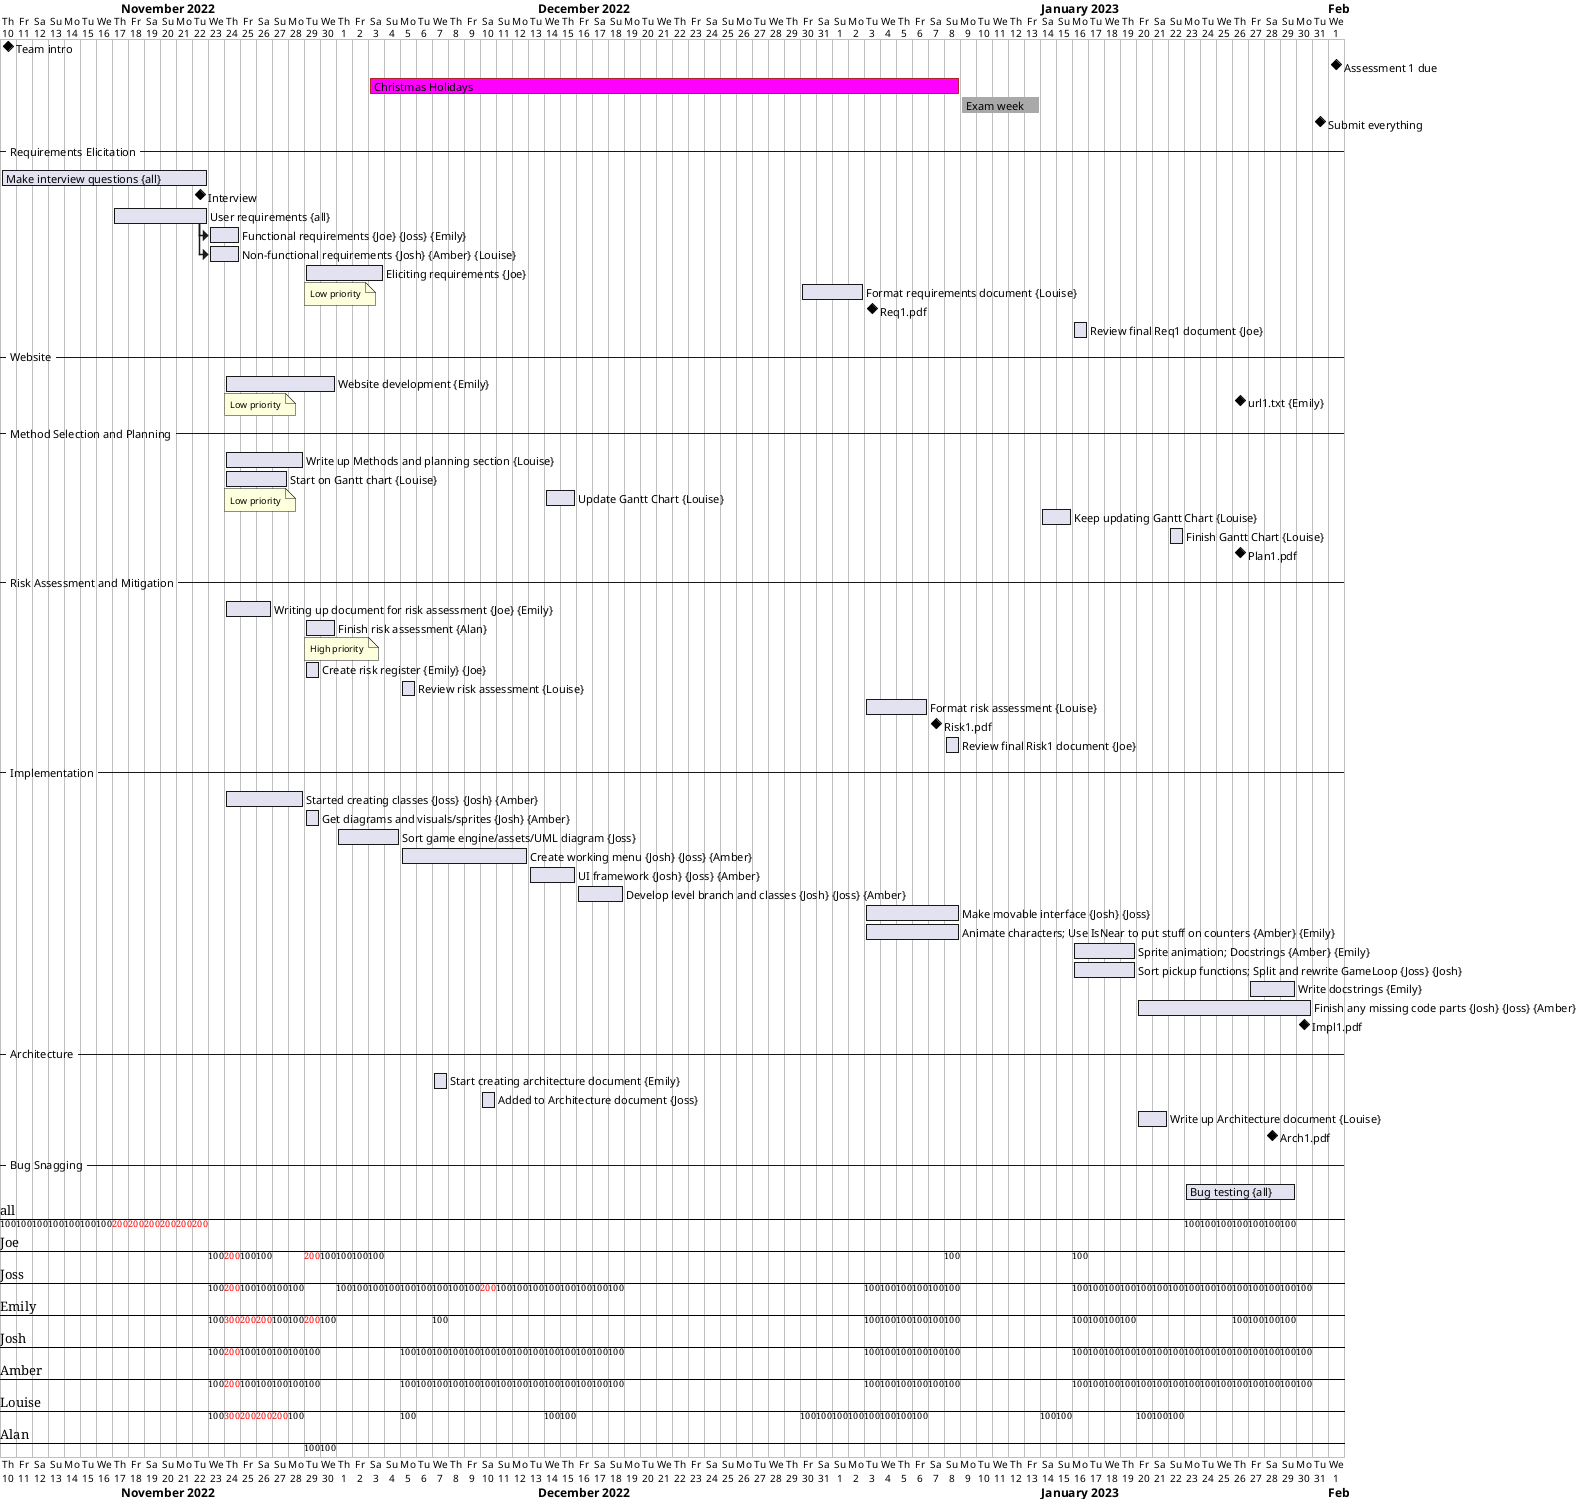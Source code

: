 @startgantt
Project starts 2022-11-10
[Team intro] happens at 2022-11-10
[Assessment 1 due] happens at 2023-2-1
[Christmas Holidays] starts 2022-12-3
[Christmas Holidays] ends 2023-1-8
[Christmas Holidays] is colored in Fuchsia/FireBrick
[Exam week] starts 2023-1-9
[Exam week] ends 2023-1-13
[Exam week] is colored in DarkGrey
[Submit everything] happens at 2023-1-31
--Requirements Elicitation--
[Make interview questions] on {all} lasts 13 days
[Interview] happens at 2022-11-22
[User requirements] on {all} starts 2022-11-17 and lasts 6 days
[Functional requirements] on {Joe} {Joss} {Emily} lasts 4 days
[Non-functional requirements] on {Josh} {Amber} {Louise} lasts 4 days
[User requirements] -> [Functional requirements]
[User requirements] -> [Non-functional requirements]
[Eliciting requirements] on {Joe} starts 2022-11-29 and lasts 5 days
note bottom
Low priority
end note
[Format requirements document] on {Louise} starts 2022-12-30 and lasts 4 days
[Req1.pdf] happens at 2023-1-3
[Review final Req1 document] on {Joe} starts 2023-1-16
--Website--
[Website development] on {Emily} starts 2022-11-24 and lasts 1 week
note bottom
Low priority
end note
[url1.txt] on {Emily} happens at 2023-1-26
--Method Selection and Planning--
[Write up Methods and planning section] on {Louise} starts 2022-11-24
[Write up Methods and planning section] ends 2022-11-28
[Start on Gantt chart] on {Louise} starts 2022-11-24 and lasts 4 days
note bottom
Low priority
end note
[Update Gantt Chart] on {Louise} starts 2022-12-14 and lasts 2 days
[Keep updating Gantt Chart] on {Louise} starts 2023-1-14 and lasts 2 days
[Finish Gantt Chart] on {Louise} starts 2023-1-22
[Plan1.pdf] happens at 2023-1-26
--Risk Assessment and Mitigation--
[Writing up document for risk assessment] on {Joe} {Emily} starts 2022-11-24 and lasts 5 days
[Finish risk assessment] on {Alan} starts 2022-11-29 and lasts 2 days
note bottom 
High priority
end note
[Create risk register] on {Emily} {Joe} starts 2022-11-29 and lasts 2 days
[Review risk assessment] on {Louise} starts 2022-12-5
[Format risk assessment] on {Louise} starts 2023-1-3 and lasts 4 days
[Risk1.pdf] happens at 2023-1-7
[Review final Risk1 document] on {Joe} starts 2023-1-8
--Implementation--
[Started creating classes] on {Joss} {Josh} {Amber} starts 2022-11-24 and lasts 2 weeks
[Get diagrams and visuals/sprites] on {Josh} {Amber} starts 2022-11-29 and lasts 2 days
[Sort game engine/assets/UML diagram] on {Joss} starts 2022-12-1 and lasts 4 days
[Create working menu] on {Josh} {Joss} {Amber} starts 2022-12-5
[Create working menu] ends 2022-12-12
[UI framework] on {Josh} {Joss} {Amber} starts 2022-12-13
[UI framework] ends 2022-12-15
[Develop level branch and classes] on {Josh} {Joss} {Amber} starts 2022-12-16 and lasts 1 week
[Make movable interface] on {Josh} {Joss} starts 2023-1-3
[Animate characters; Use IsNear to put stuff on counters] on {Amber} {Emily} starts 2023-1-3
[Make movable interface] ends 2023-1-8
[Animate characters; Use IsNear to put stuff on counters] ends 2023-1-8
[Sprite animation; Docstrings] on {Amber} {Emily} starts 2023-1-16
[Sprite animation; Docstrings] ends 2023-1-19
[Sort pickup functions; Split and rewrite GameLoop] on {Joss} {Josh} starts 2023-1-16
[Sort pickup functions; Split and rewrite GameLoop] ends 2023-1-19
[Write docstrings] on {Emily} starts 2023-1-27 and lasts 3 days
[Finish any missing code parts] on {Josh} {Joss} {Amber} starts 2023-1-20
[Finish any missing code parts] ends 2023-1-30
[Impl1.pdf] happens at 2023-1-30
--Architecture--
[Start creating architecture document] on {Emily} starts 2022-12-7
[Added to Architecture document] on {Joss} starts 2022-12-10
[Write up Architecture document] on {Louise} starts 2023-1-20 and lasts 2 days
[Arch1.pdf] happens at 2023-1-28
--Bug Snagging--
[Bug testing] on {all} starts 2023-1-23 and lasts 1 week
@endgantt
